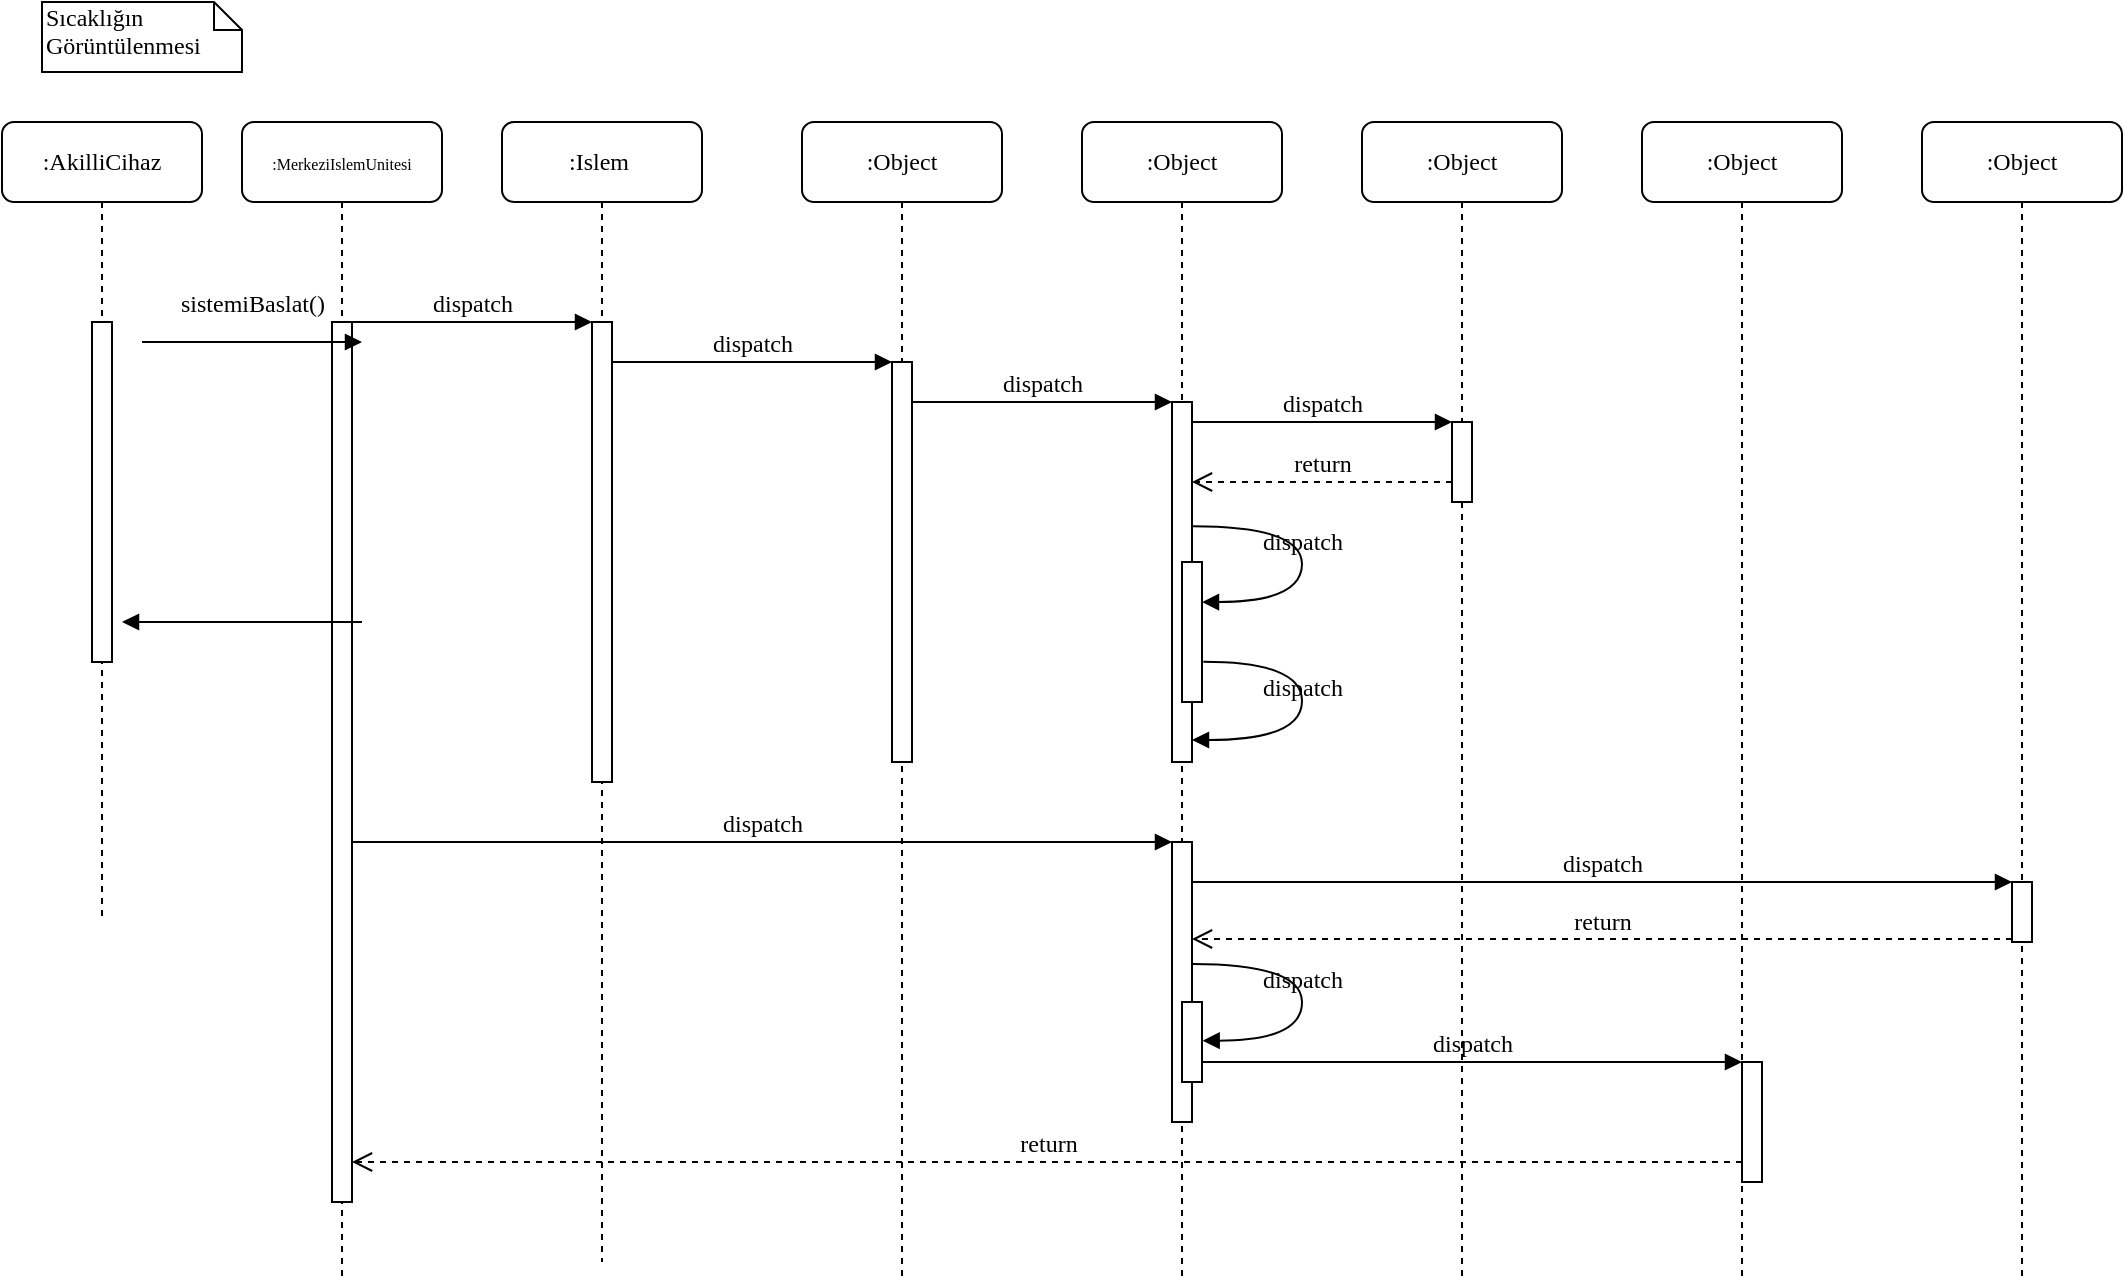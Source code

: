 <mxfile version="15.9.6" type="github"><diagram id="HVuMdSXAjt_lOv5JOzmu" name="Page-1"><mxGraphModel dx="1298" dy="724" grid="1" gridSize="10" guides="1" tooltips="1" connect="1" arrows="1" fold="1" page="1" pageScale="1" pageWidth="827" pageHeight="1169" math="0" shadow="0"><root><mxCell id="0"/><mxCell id="1" parent="0"/><mxCell id="IhKX_pewM0gwILBvYlCr-1" value=":Islem&amp;nbsp;" style="shape=umlLifeline;perimeter=lifelinePerimeter;whiteSpace=wrap;html=1;container=1;collapsible=0;recursiveResize=0;outlineConnect=0;rounded=1;shadow=0;comic=0;labelBackgroundColor=none;strokeWidth=1;fontFamily=Verdana;fontSize=12;align=center;" parent="1" vertex="1"><mxGeometry x="290" y="100" width="100" height="570" as="geometry"/></mxCell><mxCell id="IhKX_pewM0gwILBvYlCr-2" value="" style="html=1;points=[];perimeter=orthogonalPerimeter;rounded=0;shadow=0;comic=0;labelBackgroundColor=none;strokeWidth=1;fontFamily=Verdana;fontSize=12;align=center;" parent="IhKX_pewM0gwILBvYlCr-1" vertex="1"><mxGeometry x="45" y="100" width="10" height="230" as="geometry"/></mxCell><mxCell id="IhKX_pewM0gwILBvYlCr-3" value=":Object" style="shape=umlLifeline;perimeter=lifelinePerimeter;whiteSpace=wrap;html=1;container=1;collapsible=0;recursiveResize=0;outlineConnect=0;rounded=1;shadow=0;comic=0;labelBackgroundColor=none;strokeWidth=1;fontFamily=Verdana;fontSize=12;align=center;size=40;" parent="1" vertex="1"><mxGeometry x="440" y="100" width="100" height="580" as="geometry"/></mxCell><mxCell id="IhKX_pewM0gwILBvYlCr-4" value="" style="html=1;points=[];perimeter=orthogonalPerimeter;rounded=0;shadow=0;comic=0;labelBackgroundColor=none;strokeWidth=1;fontFamily=Verdana;fontSize=12;align=center;" parent="IhKX_pewM0gwILBvYlCr-3" vertex="1"><mxGeometry x="45" y="120" width="10" height="200" as="geometry"/></mxCell><mxCell id="IhKX_pewM0gwILBvYlCr-5" value=":Object" style="shape=umlLifeline;perimeter=lifelinePerimeter;whiteSpace=wrap;html=1;container=1;collapsible=0;recursiveResize=0;outlineConnect=0;rounded=1;shadow=0;comic=0;labelBackgroundColor=none;strokeWidth=1;fontFamily=Verdana;fontSize=12;align=center;" parent="1" vertex="1"><mxGeometry x="580" y="100" width="100" height="580" as="geometry"/></mxCell><mxCell id="IhKX_pewM0gwILBvYlCr-6" value=":Object" style="shape=umlLifeline;perimeter=lifelinePerimeter;whiteSpace=wrap;html=1;container=1;collapsible=0;recursiveResize=0;outlineConnect=0;rounded=1;shadow=0;comic=0;labelBackgroundColor=none;strokeWidth=1;fontFamily=Verdana;fontSize=12;align=center;" parent="1" vertex="1"><mxGeometry x="720" y="100" width="100" height="580" as="geometry"/></mxCell><mxCell id="IhKX_pewM0gwILBvYlCr-7" value=":Object" style="shape=umlLifeline;perimeter=lifelinePerimeter;whiteSpace=wrap;html=1;container=1;collapsible=0;recursiveResize=0;outlineConnect=0;rounded=1;shadow=0;comic=0;labelBackgroundColor=none;strokeWidth=1;fontFamily=Verdana;fontSize=12;align=center;" parent="1" vertex="1"><mxGeometry x="860" y="100" width="100" height="580" as="geometry"/></mxCell><mxCell id="IhKX_pewM0gwILBvYlCr-8" value=":Object" style="shape=umlLifeline;perimeter=lifelinePerimeter;whiteSpace=wrap;html=1;container=1;collapsible=0;recursiveResize=0;outlineConnect=0;rounded=1;shadow=0;comic=0;labelBackgroundColor=none;strokeWidth=1;fontFamily=Verdana;fontSize=12;align=center;" parent="1" vertex="1"><mxGeometry x="1000" y="100" width="100" height="580" as="geometry"/></mxCell><mxCell id="IhKX_pewM0gwILBvYlCr-9" value="&lt;font  style=&quot;font-size: 8px;&quot;&gt;:MerkeziIslemUnitesi&lt;/font&gt;" style="shape=umlLifeline;perimeter=lifelinePerimeter;whiteSpace=wrap;html=1;container=1;collapsible=0;recursiveResize=0;outlineConnect=0;rounded=1;shadow=0;comic=0;labelBackgroundColor=none;strokeWidth=1;fontFamily=Verdana;fontSize=12;align=center;" parent="1" vertex="1"><mxGeometry x="160" y="100" width="100" height="580" as="geometry"/></mxCell><mxCell id="IhKX_pewM0gwILBvYlCr-10" value="" style="html=1;points=[];perimeter=orthogonalPerimeter;rounded=0;shadow=0;comic=0;labelBackgroundColor=none;strokeWidth=1;fontFamily=Verdana;fontSize=12;align=center;" parent="IhKX_pewM0gwILBvYlCr-9" vertex="1"><mxGeometry x="45" y="100" width="10" height="440" as="geometry"/></mxCell><mxCell id="IhKX_pewM0gwILBvYlCr-11" value="" style="html=1;points=[];perimeter=orthogonalPerimeter;rounded=0;shadow=0;comic=0;labelBackgroundColor=none;strokeWidth=1;fontFamily=Verdana;fontSize=12;align=center;" parent="1" vertex="1"><mxGeometry x="625" y="240" width="10" height="180" as="geometry"/></mxCell><mxCell id="IhKX_pewM0gwILBvYlCr-12" value="dispatch" style="html=1;verticalAlign=bottom;endArrow=block;labelBackgroundColor=none;fontFamily=Verdana;fontSize=12;edgeStyle=elbowEdgeStyle;elbow=vertical;" parent="1" source="IhKX_pewM0gwILBvYlCr-4" target="IhKX_pewM0gwILBvYlCr-11" edge="1"><mxGeometry relative="1" as="geometry"><mxPoint x="550" y="240" as="sourcePoint"/><Array as="points"><mxPoint x="500" y="240"/></Array></mxGeometry></mxCell><mxCell id="IhKX_pewM0gwILBvYlCr-13" value="" style="html=1;points=[];perimeter=orthogonalPerimeter;rounded=0;shadow=0;comic=0;labelBackgroundColor=none;strokeWidth=1;fontFamily=Verdana;fontSize=12;align=center;" parent="1" vertex="1"><mxGeometry x="765" y="250" width="10" height="40" as="geometry"/></mxCell><mxCell id="IhKX_pewM0gwILBvYlCr-14" value="dispatch" style="html=1;verticalAlign=bottom;endArrow=block;entryX=0;entryY=0;labelBackgroundColor=none;fontFamily=Verdana;fontSize=12;edgeStyle=elbowEdgeStyle;elbow=vertical;" parent="1" source="IhKX_pewM0gwILBvYlCr-11" target="IhKX_pewM0gwILBvYlCr-13" edge="1"><mxGeometry relative="1" as="geometry"><mxPoint x="690" y="250" as="sourcePoint"/></mxGeometry></mxCell><mxCell id="IhKX_pewM0gwILBvYlCr-15" value="return" style="html=1;verticalAlign=bottom;endArrow=open;dashed=1;endSize=8;labelBackgroundColor=none;fontFamily=Verdana;fontSize=12;edgeStyle=elbowEdgeStyle;elbow=vertical;" parent="1" source="IhKX_pewM0gwILBvYlCr-13" target="IhKX_pewM0gwILBvYlCr-11" edge="1"><mxGeometry relative="1" as="geometry"><mxPoint x="690" y="326" as="targetPoint"/><Array as="points"><mxPoint x="710" y="280"/><mxPoint x="740" y="280"/></Array></mxGeometry></mxCell><mxCell id="IhKX_pewM0gwILBvYlCr-16" value="" style="html=1;points=[];perimeter=orthogonalPerimeter;rounded=0;shadow=0;comic=0;labelBackgroundColor=none;strokeWidth=1;fontFamily=Verdana;fontSize=12;align=center;" parent="1" vertex="1"><mxGeometry x="625" y="460" width="10" height="140" as="geometry"/></mxCell><mxCell id="IhKX_pewM0gwILBvYlCr-17" value="dispatch" style="html=1;verticalAlign=bottom;endArrow=block;entryX=0;entryY=0;labelBackgroundColor=none;fontFamily=Verdana;fontSize=12;" parent="1" source="IhKX_pewM0gwILBvYlCr-10" target="IhKX_pewM0gwILBvYlCr-16" edge="1"><mxGeometry relative="1" as="geometry"><mxPoint x="550" y="440" as="sourcePoint"/></mxGeometry></mxCell><mxCell id="IhKX_pewM0gwILBvYlCr-18" value="" style="html=1;points=[];perimeter=orthogonalPerimeter;rounded=0;shadow=0;comic=0;labelBackgroundColor=none;strokeColor=#000000;strokeWidth=1;fillColor=#FFFFFF;fontFamily=Verdana;fontSize=12;fontColor=#000000;align=center;" parent="1" vertex="1"><mxGeometry x="1045" y="480" width="10" height="30" as="geometry"/></mxCell><mxCell id="IhKX_pewM0gwILBvYlCr-19" value="dispatch" style="html=1;verticalAlign=bottom;endArrow=block;entryX=0;entryY=0;labelBackgroundColor=none;fontFamily=Verdana;fontSize=12;" parent="1" source="IhKX_pewM0gwILBvYlCr-16" target="IhKX_pewM0gwILBvYlCr-18" edge="1"><mxGeometry relative="1" as="geometry"><mxPoint x="970" y="360" as="sourcePoint"/></mxGeometry></mxCell><mxCell id="IhKX_pewM0gwILBvYlCr-20" value="return" style="html=1;verticalAlign=bottom;endArrow=open;dashed=1;endSize=8;exitX=0;exitY=0.95;labelBackgroundColor=none;fontFamily=Verdana;fontSize=12;" parent="1" source="IhKX_pewM0gwILBvYlCr-18" target="IhKX_pewM0gwILBvYlCr-16" edge="1"><mxGeometry relative="1" as="geometry"><mxPoint x="970" y="436" as="targetPoint"/></mxGeometry></mxCell><mxCell id="IhKX_pewM0gwILBvYlCr-21" value="" style="html=1;points=[];perimeter=orthogonalPerimeter;rounded=0;shadow=0;comic=0;labelBackgroundColor=none;strokeWidth=1;fontFamily=Verdana;fontSize=12;align=center;" parent="1" vertex="1"><mxGeometry x="910" y="570" width="10" height="60" as="geometry"/></mxCell><mxCell id="IhKX_pewM0gwILBvYlCr-22" value="dispatch" style="html=1;verticalAlign=bottom;endArrow=block;entryX=0;entryY=0;labelBackgroundColor=none;fontFamily=Verdana;fontSize=12;edgeStyle=elbowEdgeStyle;elbow=vertical;" parent="1" source="IhKX_pewM0gwILBvYlCr-29" target="IhKX_pewM0gwILBvYlCr-21" edge="1"><mxGeometry relative="1" as="geometry"><mxPoint x="840" y="570" as="sourcePoint"/></mxGeometry></mxCell><mxCell id="IhKX_pewM0gwILBvYlCr-23" value="return" style="html=1;verticalAlign=bottom;endArrow=open;dashed=1;endSize=8;labelBackgroundColor=none;fontFamily=Verdana;fontSize=12;edgeStyle=elbowEdgeStyle;elbow=vertical;" parent="1" source="IhKX_pewM0gwILBvYlCr-21" target="IhKX_pewM0gwILBvYlCr-10" edge="1"><mxGeometry relative="1" as="geometry"><mxPoint x="840" y="646" as="targetPoint"/><Array as="points"><mxPoint x="610" y="620"/></Array></mxGeometry></mxCell><mxCell id="IhKX_pewM0gwILBvYlCr-24" value="dispatch" style="html=1;verticalAlign=bottom;endArrow=block;entryX=0;entryY=0;labelBackgroundColor=none;fontFamily=Verdana;fontSize=12;edgeStyle=elbowEdgeStyle;elbow=vertical;" parent="1" source="IhKX_pewM0gwILBvYlCr-10" target="IhKX_pewM0gwILBvYlCr-2" edge="1"><mxGeometry relative="1" as="geometry"><mxPoint x="260" y="210" as="sourcePoint"/></mxGeometry></mxCell><mxCell id="IhKX_pewM0gwILBvYlCr-25" value="dispatch" style="html=1;verticalAlign=bottom;endArrow=block;entryX=0;entryY=0;labelBackgroundColor=none;fontFamily=Verdana;fontSize=12;edgeStyle=elbowEdgeStyle;elbow=vertical;" parent="1" source="IhKX_pewM0gwILBvYlCr-2" target="IhKX_pewM0gwILBvYlCr-4" edge="1"><mxGeometry relative="1" as="geometry"><mxPoint x="410" y="220" as="sourcePoint"/></mxGeometry></mxCell><mxCell id="IhKX_pewM0gwILBvYlCr-26" value="" style="html=1;points=[];perimeter=orthogonalPerimeter;rounded=0;shadow=0;comic=0;labelBackgroundColor=none;strokeWidth=1;fontFamily=Verdana;fontSize=12;align=center;" parent="1" vertex="1"><mxGeometry x="630" y="320" width="10" height="70" as="geometry"/></mxCell><mxCell id="IhKX_pewM0gwILBvYlCr-27" value="dispatch" style="html=1;verticalAlign=bottom;endArrow=block;labelBackgroundColor=none;fontFamily=Verdana;fontSize=12;elbow=vertical;edgeStyle=orthogonalEdgeStyle;curved=1;entryX=1;entryY=0.286;entryPerimeter=0;exitX=1.038;exitY=0.345;exitPerimeter=0;" parent="1" source="IhKX_pewM0gwILBvYlCr-11" target="IhKX_pewM0gwILBvYlCr-26" edge="1"><mxGeometry relative="1" as="geometry"><mxPoint x="505" y="250" as="sourcePoint"/><mxPoint x="635" y="250" as="targetPoint"/><Array as="points"><mxPoint x="690" y="302"/><mxPoint x="690" y="340"/></Array></mxGeometry></mxCell><mxCell id="IhKX_pewM0gwILBvYlCr-28" value="dispatch" style="html=1;verticalAlign=bottom;endArrow=block;labelBackgroundColor=none;fontFamily=Verdana;fontSize=12;elbow=vertical;edgeStyle=orthogonalEdgeStyle;curved=1;exitX=1.066;exitY=0.713;exitPerimeter=0;" parent="1" source="IhKX_pewM0gwILBvYlCr-26" edge="1"><mxGeometry relative="1" as="geometry"><mxPoint x="650.333" y="370" as="sourcePoint"/><mxPoint x="635" y="409" as="targetPoint"/><Array as="points"><mxPoint x="690" y="370"/><mxPoint x="690" y="409"/></Array></mxGeometry></mxCell><mxCell id="IhKX_pewM0gwILBvYlCr-29" value="" style="html=1;points=[];perimeter=orthogonalPerimeter;rounded=0;shadow=0;comic=0;labelBackgroundColor=none;strokeWidth=1;fontFamily=Verdana;fontSize=12;align=center;" parent="1" vertex="1"><mxGeometry x="630" y="540" width="10" height="40" as="geometry"/></mxCell><mxCell id="IhKX_pewM0gwILBvYlCr-30" value="dispatch" style="html=1;verticalAlign=bottom;endArrow=block;labelBackgroundColor=none;fontFamily=Verdana;fontSize=12;elbow=vertical;edgeStyle=orthogonalEdgeStyle;curved=1;entryX=1;entryY=0.286;entryPerimeter=0;exitX=1.038;exitY=0.345;exitPerimeter=0;" parent="1" edge="1"><mxGeometry relative="1" as="geometry"><mxPoint x="635.333" y="521" as="sourcePoint"/><mxPoint x="640.333" y="559.333" as="targetPoint"/><Array as="points"><mxPoint x="690" y="521"/><mxPoint x="690" y="559"/></Array></mxGeometry></mxCell><mxCell id="IhKX_pewM0gwILBvYlCr-31" value="Sıcaklığın Görüntülenmesi" style="shape=note;whiteSpace=wrap;html=1;size=14;verticalAlign=top;align=left;spacingTop=-6;rounded=0;shadow=0;comic=0;labelBackgroundColor=none;strokeWidth=1;fontFamily=Verdana;fontSize=12" parent="1" vertex="1"><mxGeometry x="60" y="40" width="100" height="35" as="geometry"/></mxCell><mxCell id="IhKX_pewM0gwILBvYlCr-38" value=":AkilliCihaz" style="shape=umlLifeline;perimeter=lifelinePerimeter;whiteSpace=wrap;html=1;container=1;collapsible=0;recursiveResize=0;outlineConnect=0;rounded=1;shadow=0;comic=0;labelBackgroundColor=none;strokeWidth=1;fontFamily=Verdana;fontSize=12;align=center;" parent="1" vertex="1"><mxGeometry x="40" y="100" width="100" height="400" as="geometry"/></mxCell><mxCell id="IhKX_pewM0gwILBvYlCr-39" value="" style="html=1;points=[];perimeter=orthogonalPerimeter;rounded=0;shadow=0;comic=0;labelBackgroundColor=none;strokeWidth=1;fontFamily=Verdana;fontSize=12;align=center;" parent="IhKX_pewM0gwILBvYlCr-38" vertex="1"><mxGeometry x="45" y="100" width="10" height="170" as="geometry"/></mxCell><mxCell id="IhKX_pewM0gwILBvYlCr-40" value="sistemiBaslat()" style="html=1;verticalAlign=bottom;endArrow=block;labelBackgroundColor=none;fontFamily=Verdana;fontSize=12;edgeStyle=elbowEdgeStyle;elbow=vertical;" parent="1" edge="1"><mxGeometry y="10" relative="1" as="geometry"><mxPoint x="110" y="210" as="sourcePoint"/><mxPoint x="220" y="210" as="targetPoint"/><Array as="points"><mxPoint x="170" y="210"/></Array><mxPoint as="offset"/></mxGeometry></mxCell><mxCell id="IhKX_pewM0gwILBvYlCr-41" value="" style="html=1;verticalAlign=bottom;endArrow=block;rounded=0;" parent="1" edge="1"><mxGeometry x="-0.4" width="80" relative="1" as="geometry"><mxPoint x="150" y="350" as="sourcePoint"/><mxPoint x="100" y="350" as="targetPoint"/><Array as="points"><mxPoint x="140" y="350"/><mxPoint x="220" y="350"/></Array><mxPoint as="offset"/></mxGeometry></mxCell></root></mxGraphModel></diagram></mxfile>